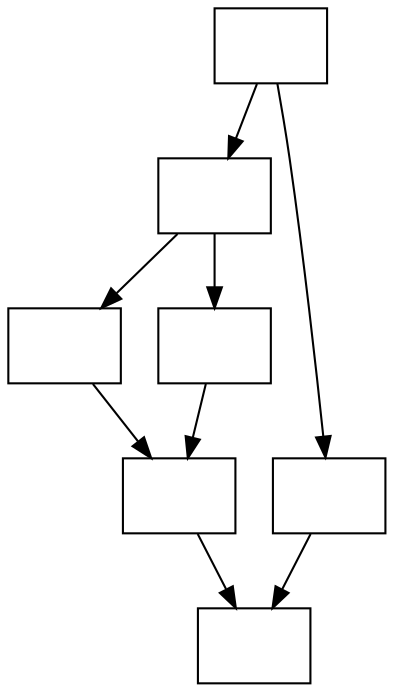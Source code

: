strict digraph "" {
	"0x780"	 [shape=box,label="",opcode="[u'ldr', u'ldr', u'mov', u'bl', u'bl', u'mov', u'mov', u'bl', u'cmp', u'b']"];
	"0x7a8"	 [shape=box,label="",opcode="[u'ldr', u'add', u'b']"];
	"0x780" -> "0x7a8";
	"0x7b4"	 [shape=box,label="",opcode="[u'ldr', u'add']"];
	"0x780" -> "0x7b4";
	"0x7bc"	 [shape=box,label="",opcode="[u'mov', u'mov', u'bl', u'mov']"];
	"0x7cc"	 [shape=box,label="",opcode="[u'ldr', u'ldr', u'ldr', u'ldr', u'sub', u'sub', u'pop']"];
	"0x7bc" -> "0x7cc";
	"a" -> "0x7cc";
	"0x754"	 [shape=box,label="",opcode="[u'push', u'add', u'sub', u'mov', u'ldr', u'cmp', u'ldr', u'ldr', u'str', u'mov', u'b']"];
	"a"	 [shape=box,label=""]
	"0x754" -> "0x780";
	"0x754" -> "a";
	"0x7a8" -> "0x7bc";
	"0x7b4" -> "0x7bc";
}
